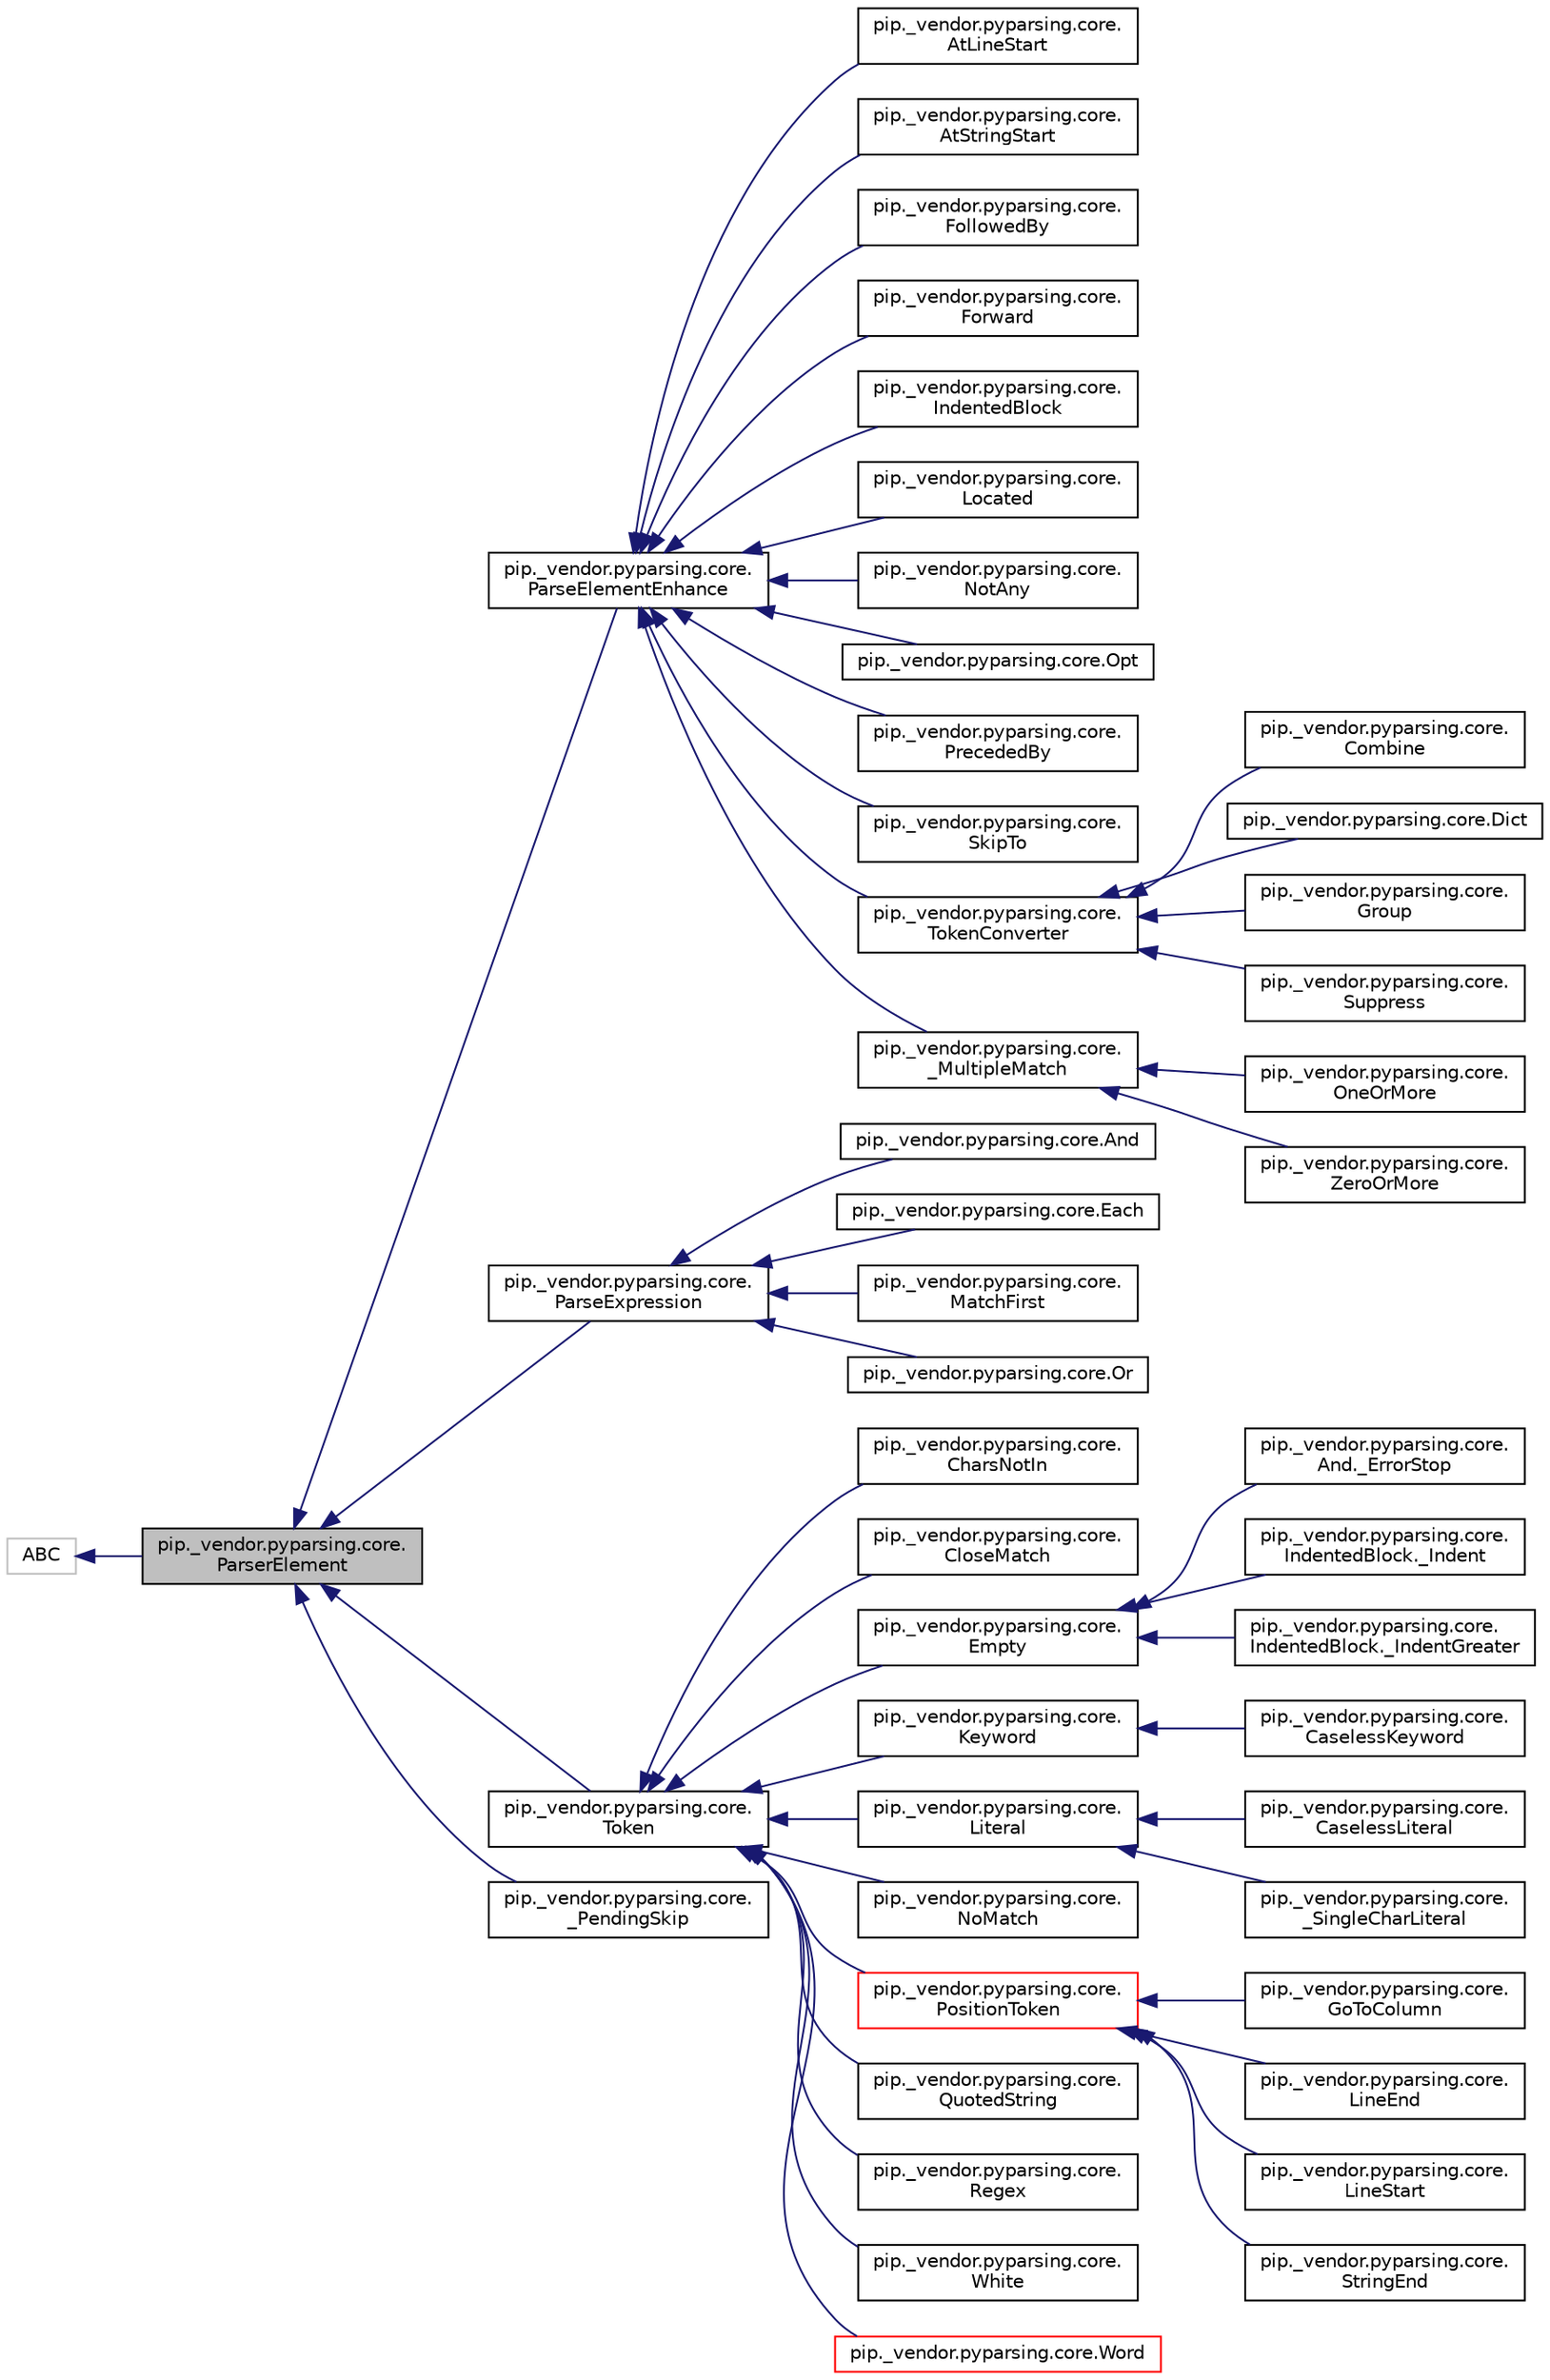 digraph "pip._vendor.pyparsing.core.ParserElement"
{
 // LATEX_PDF_SIZE
  edge [fontname="Helvetica",fontsize="10",labelfontname="Helvetica",labelfontsize="10"];
  node [fontname="Helvetica",fontsize="10",shape=record];
  rankdir="LR";
  Node1 [label="pip._vendor.pyparsing.core.\lParserElement",height=0.2,width=0.4,color="black", fillcolor="grey75", style="filled", fontcolor="black",tooltip=" "];
  Node2 -> Node1 [dir="back",color="midnightblue",fontsize="10",style="solid"];
  Node2 [label="ABC",height=0.2,width=0.4,color="grey75", fillcolor="white", style="filled",tooltip=" "];
  Node1 -> Node3 [dir="back",color="midnightblue",fontsize="10",style="solid"];
  Node3 [label="pip._vendor.pyparsing.core.\lParseElementEnhance",height=0.2,width=0.4,color="black", fillcolor="white", style="filled",URL="$classpip_1_1__vendor_1_1pyparsing_1_1core_1_1ParseElementEnhance.html",tooltip=" "];
  Node3 -> Node4 [dir="back",color="midnightblue",fontsize="10",style="solid"];
  Node4 [label="pip._vendor.pyparsing.core.\lAtLineStart",height=0.2,width=0.4,color="black", fillcolor="white", style="filled",URL="$classpip_1_1__vendor_1_1pyparsing_1_1core_1_1AtLineStart.html",tooltip=" "];
  Node3 -> Node5 [dir="back",color="midnightblue",fontsize="10",style="solid"];
  Node5 [label="pip._vendor.pyparsing.core.\lAtStringStart",height=0.2,width=0.4,color="black", fillcolor="white", style="filled",URL="$classpip_1_1__vendor_1_1pyparsing_1_1core_1_1AtStringStart.html",tooltip=" "];
  Node3 -> Node6 [dir="back",color="midnightblue",fontsize="10",style="solid"];
  Node6 [label="pip._vendor.pyparsing.core.\lFollowedBy",height=0.2,width=0.4,color="black", fillcolor="white", style="filled",URL="$classpip_1_1__vendor_1_1pyparsing_1_1core_1_1FollowedBy.html",tooltip=" "];
  Node3 -> Node7 [dir="back",color="midnightblue",fontsize="10",style="solid"];
  Node7 [label="pip._vendor.pyparsing.core.\lForward",height=0.2,width=0.4,color="black", fillcolor="white", style="filled",URL="$classpip_1_1__vendor_1_1pyparsing_1_1core_1_1Forward.html",tooltip=" "];
  Node3 -> Node8 [dir="back",color="midnightblue",fontsize="10",style="solid"];
  Node8 [label="pip._vendor.pyparsing.core.\lIndentedBlock",height=0.2,width=0.4,color="black", fillcolor="white", style="filled",URL="$classpip_1_1__vendor_1_1pyparsing_1_1core_1_1IndentedBlock.html",tooltip=" "];
  Node3 -> Node9 [dir="back",color="midnightblue",fontsize="10",style="solid"];
  Node9 [label="pip._vendor.pyparsing.core.\lLocated",height=0.2,width=0.4,color="black", fillcolor="white", style="filled",URL="$classpip_1_1__vendor_1_1pyparsing_1_1core_1_1Located.html",tooltip=" "];
  Node3 -> Node10 [dir="back",color="midnightblue",fontsize="10",style="solid"];
  Node10 [label="pip._vendor.pyparsing.core.\lNotAny",height=0.2,width=0.4,color="black", fillcolor="white", style="filled",URL="$classpip_1_1__vendor_1_1pyparsing_1_1core_1_1NotAny.html",tooltip=" "];
  Node3 -> Node11 [dir="back",color="midnightblue",fontsize="10",style="solid"];
  Node11 [label="pip._vendor.pyparsing.core.Opt",height=0.2,width=0.4,color="black", fillcolor="white", style="filled",URL="$classpip_1_1__vendor_1_1pyparsing_1_1core_1_1Opt.html",tooltip=" "];
  Node3 -> Node12 [dir="back",color="midnightblue",fontsize="10",style="solid"];
  Node12 [label="pip._vendor.pyparsing.core.\lPrecededBy",height=0.2,width=0.4,color="black", fillcolor="white", style="filled",URL="$classpip_1_1__vendor_1_1pyparsing_1_1core_1_1PrecededBy.html",tooltip=" "];
  Node3 -> Node13 [dir="back",color="midnightblue",fontsize="10",style="solid"];
  Node13 [label="pip._vendor.pyparsing.core.\lSkipTo",height=0.2,width=0.4,color="black", fillcolor="white", style="filled",URL="$classpip_1_1__vendor_1_1pyparsing_1_1core_1_1SkipTo.html",tooltip=" "];
  Node3 -> Node14 [dir="back",color="midnightblue",fontsize="10",style="solid"];
  Node14 [label="pip._vendor.pyparsing.core.\lTokenConverter",height=0.2,width=0.4,color="black", fillcolor="white", style="filled",URL="$classpip_1_1__vendor_1_1pyparsing_1_1core_1_1TokenConverter.html",tooltip=" "];
  Node14 -> Node15 [dir="back",color="midnightblue",fontsize="10",style="solid"];
  Node15 [label="pip._vendor.pyparsing.core.\lCombine",height=0.2,width=0.4,color="black", fillcolor="white", style="filled",URL="$classpip_1_1__vendor_1_1pyparsing_1_1core_1_1Combine.html",tooltip=" "];
  Node14 -> Node16 [dir="back",color="midnightblue",fontsize="10",style="solid"];
  Node16 [label="pip._vendor.pyparsing.core.Dict",height=0.2,width=0.4,color="black", fillcolor="white", style="filled",URL="$classpip_1_1__vendor_1_1pyparsing_1_1core_1_1Dict.html",tooltip=" "];
  Node14 -> Node17 [dir="back",color="midnightblue",fontsize="10",style="solid"];
  Node17 [label="pip._vendor.pyparsing.core.\lGroup",height=0.2,width=0.4,color="black", fillcolor="white", style="filled",URL="$classpip_1_1__vendor_1_1pyparsing_1_1core_1_1Group.html",tooltip=" "];
  Node14 -> Node18 [dir="back",color="midnightblue",fontsize="10",style="solid"];
  Node18 [label="pip._vendor.pyparsing.core.\lSuppress",height=0.2,width=0.4,color="black", fillcolor="white", style="filled",URL="$classpip_1_1__vendor_1_1pyparsing_1_1core_1_1Suppress.html",tooltip=" "];
  Node3 -> Node19 [dir="back",color="midnightblue",fontsize="10",style="solid"];
  Node19 [label="pip._vendor.pyparsing.core.\l_MultipleMatch",height=0.2,width=0.4,color="black", fillcolor="white", style="filled",URL="$classpip_1_1__vendor_1_1pyparsing_1_1core_1_1__MultipleMatch.html",tooltip=" "];
  Node19 -> Node20 [dir="back",color="midnightblue",fontsize="10",style="solid"];
  Node20 [label="pip._vendor.pyparsing.core.\lOneOrMore",height=0.2,width=0.4,color="black", fillcolor="white", style="filled",URL="$classpip_1_1__vendor_1_1pyparsing_1_1core_1_1OneOrMore.html",tooltip=" "];
  Node19 -> Node21 [dir="back",color="midnightblue",fontsize="10",style="solid"];
  Node21 [label="pip._vendor.pyparsing.core.\lZeroOrMore",height=0.2,width=0.4,color="black", fillcolor="white", style="filled",URL="$classpip_1_1__vendor_1_1pyparsing_1_1core_1_1ZeroOrMore.html",tooltip=" "];
  Node1 -> Node22 [dir="back",color="midnightblue",fontsize="10",style="solid"];
  Node22 [label="pip._vendor.pyparsing.core.\lParseExpression",height=0.2,width=0.4,color="black", fillcolor="white", style="filled",URL="$classpip_1_1__vendor_1_1pyparsing_1_1core_1_1ParseExpression.html",tooltip=" "];
  Node22 -> Node23 [dir="back",color="midnightblue",fontsize="10",style="solid"];
  Node23 [label="pip._vendor.pyparsing.core.And",height=0.2,width=0.4,color="black", fillcolor="white", style="filled",URL="$classpip_1_1__vendor_1_1pyparsing_1_1core_1_1And.html",tooltip=" "];
  Node22 -> Node24 [dir="back",color="midnightblue",fontsize="10",style="solid"];
  Node24 [label="pip._vendor.pyparsing.core.Each",height=0.2,width=0.4,color="black", fillcolor="white", style="filled",URL="$classpip_1_1__vendor_1_1pyparsing_1_1core_1_1Each.html",tooltip=" "];
  Node22 -> Node25 [dir="back",color="midnightblue",fontsize="10",style="solid"];
  Node25 [label="pip._vendor.pyparsing.core.\lMatchFirst",height=0.2,width=0.4,color="black", fillcolor="white", style="filled",URL="$classpip_1_1__vendor_1_1pyparsing_1_1core_1_1MatchFirst.html",tooltip=" "];
  Node22 -> Node26 [dir="back",color="midnightblue",fontsize="10",style="solid"];
  Node26 [label="pip._vendor.pyparsing.core.Or",height=0.2,width=0.4,color="black", fillcolor="white", style="filled",URL="$classpip_1_1__vendor_1_1pyparsing_1_1core_1_1Or.html",tooltip=" "];
  Node1 -> Node27 [dir="back",color="midnightblue",fontsize="10",style="solid"];
  Node27 [label="pip._vendor.pyparsing.core.\lToken",height=0.2,width=0.4,color="black", fillcolor="white", style="filled",URL="$classpip_1_1__vendor_1_1pyparsing_1_1core_1_1Token.html",tooltip=" "];
  Node27 -> Node28 [dir="back",color="midnightblue",fontsize="10",style="solid"];
  Node28 [label="pip._vendor.pyparsing.core.\lCharsNotIn",height=0.2,width=0.4,color="black", fillcolor="white", style="filled",URL="$classpip_1_1__vendor_1_1pyparsing_1_1core_1_1CharsNotIn.html",tooltip=" "];
  Node27 -> Node29 [dir="back",color="midnightblue",fontsize="10",style="solid"];
  Node29 [label="pip._vendor.pyparsing.core.\lCloseMatch",height=0.2,width=0.4,color="black", fillcolor="white", style="filled",URL="$classpip_1_1__vendor_1_1pyparsing_1_1core_1_1CloseMatch.html",tooltip=" "];
  Node27 -> Node30 [dir="back",color="midnightblue",fontsize="10",style="solid"];
  Node30 [label="pip._vendor.pyparsing.core.\lEmpty",height=0.2,width=0.4,color="black", fillcolor="white", style="filled",URL="$classpip_1_1__vendor_1_1pyparsing_1_1core_1_1Empty.html",tooltip=" "];
  Node30 -> Node31 [dir="back",color="midnightblue",fontsize="10",style="solid"];
  Node31 [label="pip._vendor.pyparsing.core.\lAnd._ErrorStop",height=0.2,width=0.4,color="black", fillcolor="white", style="filled",URL="$classpip_1_1__vendor_1_1pyparsing_1_1core_1_1And_1_1__ErrorStop.html",tooltip=" "];
  Node30 -> Node32 [dir="back",color="midnightblue",fontsize="10",style="solid"];
  Node32 [label="pip._vendor.pyparsing.core.\lIndentedBlock._Indent",height=0.2,width=0.4,color="black", fillcolor="white", style="filled",URL="$classpip_1_1__vendor_1_1pyparsing_1_1core_1_1IndentedBlock_1_1__Indent.html",tooltip=" "];
  Node30 -> Node33 [dir="back",color="midnightblue",fontsize="10",style="solid"];
  Node33 [label="pip._vendor.pyparsing.core.\lIndentedBlock._IndentGreater",height=0.2,width=0.4,color="black", fillcolor="white", style="filled",URL="$classpip_1_1__vendor_1_1pyparsing_1_1core_1_1IndentedBlock_1_1__IndentGreater.html",tooltip=" "];
  Node27 -> Node34 [dir="back",color="midnightblue",fontsize="10",style="solid"];
  Node34 [label="pip._vendor.pyparsing.core.\lKeyword",height=0.2,width=0.4,color="black", fillcolor="white", style="filled",URL="$classpip_1_1__vendor_1_1pyparsing_1_1core_1_1Keyword.html",tooltip=" "];
  Node34 -> Node35 [dir="back",color="midnightblue",fontsize="10",style="solid"];
  Node35 [label="pip._vendor.pyparsing.core.\lCaselessKeyword",height=0.2,width=0.4,color="black", fillcolor="white", style="filled",URL="$classpip_1_1__vendor_1_1pyparsing_1_1core_1_1CaselessKeyword.html",tooltip=" "];
  Node27 -> Node36 [dir="back",color="midnightblue",fontsize="10",style="solid"];
  Node36 [label="pip._vendor.pyparsing.core.\lLiteral",height=0.2,width=0.4,color="black", fillcolor="white", style="filled",URL="$classpip_1_1__vendor_1_1pyparsing_1_1core_1_1Literal.html",tooltip=" "];
  Node36 -> Node37 [dir="back",color="midnightblue",fontsize="10",style="solid"];
  Node37 [label="pip._vendor.pyparsing.core.\lCaselessLiteral",height=0.2,width=0.4,color="black", fillcolor="white", style="filled",URL="$classpip_1_1__vendor_1_1pyparsing_1_1core_1_1CaselessLiteral.html",tooltip=" "];
  Node36 -> Node38 [dir="back",color="midnightblue",fontsize="10",style="solid"];
  Node38 [label="pip._vendor.pyparsing.core.\l_SingleCharLiteral",height=0.2,width=0.4,color="black", fillcolor="white", style="filled",URL="$classpip_1_1__vendor_1_1pyparsing_1_1core_1_1__SingleCharLiteral.html",tooltip=" "];
  Node27 -> Node39 [dir="back",color="midnightblue",fontsize="10",style="solid"];
  Node39 [label="pip._vendor.pyparsing.core.\lNoMatch",height=0.2,width=0.4,color="black", fillcolor="white", style="filled",URL="$classpip_1_1__vendor_1_1pyparsing_1_1core_1_1NoMatch.html",tooltip=" "];
  Node27 -> Node40 [dir="back",color="midnightblue",fontsize="10",style="solid"];
  Node40 [label="pip._vendor.pyparsing.core.\lPositionToken",height=0.2,width=0.4,color="red", fillcolor="white", style="filled",URL="$classpip_1_1__vendor_1_1pyparsing_1_1core_1_1PositionToken.html",tooltip=" "];
  Node40 -> Node41 [dir="back",color="midnightblue",fontsize="10",style="solid"];
  Node41 [label="pip._vendor.pyparsing.core.\lGoToColumn",height=0.2,width=0.4,color="black", fillcolor="white", style="filled",URL="$classpip_1_1__vendor_1_1pyparsing_1_1core_1_1GoToColumn.html",tooltip=" "];
  Node40 -> Node42 [dir="back",color="midnightblue",fontsize="10",style="solid"];
  Node42 [label="pip._vendor.pyparsing.core.\lLineEnd",height=0.2,width=0.4,color="black", fillcolor="white", style="filled",URL="$classpip_1_1__vendor_1_1pyparsing_1_1core_1_1LineEnd.html",tooltip=" "];
  Node40 -> Node43 [dir="back",color="midnightblue",fontsize="10",style="solid"];
  Node43 [label="pip._vendor.pyparsing.core.\lLineStart",height=0.2,width=0.4,color="black", fillcolor="white", style="filled",URL="$classpip_1_1__vendor_1_1pyparsing_1_1core_1_1LineStart.html",tooltip=" "];
  Node40 -> Node44 [dir="back",color="midnightblue",fontsize="10",style="solid"];
  Node44 [label="pip._vendor.pyparsing.core.\lStringEnd",height=0.2,width=0.4,color="black", fillcolor="white", style="filled",URL="$classpip_1_1__vendor_1_1pyparsing_1_1core_1_1StringEnd.html",tooltip=" "];
  Node27 -> Node48 [dir="back",color="midnightblue",fontsize="10",style="solid"];
  Node48 [label="pip._vendor.pyparsing.core.\lQuotedString",height=0.2,width=0.4,color="black", fillcolor="white", style="filled",URL="$classpip_1_1__vendor_1_1pyparsing_1_1core_1_1QuotedString.html",tooltip=" "];
  Node27 -> Node49 [dir="back",color="midnightblue",fontsize="10",style="solid"];
  Node49 [label="pip._vendor.pyparsing.core.\lRegex",height=0.2,width=0.4,color="black", fillcolor="white", style="filled",URL="$classpip_1_1__vendor_1_1pyparsing_1_1core_1_1Regex.html",tooltip=" "];
  Node27 -> Node50 [dir="back",color="midnightblue",fontsize="10",style="solid"];
  Node50 [label="pip._vendor.pyparsing.core.\lWhite",height=0.2,width=0.4,color="black", fillcolor="white", style="filled",URL="$classpip_1_1__vendor_1_1pyparsing_1_1core_1_1White.html",tooltip=" "];
  Node27 -> Node51 [dir="back",color="midnightblue",fontsize="10",style="solid"];
  Node51 [label="pip._vendor.pyparsing.core.Word",height=0.2,width=0.4,color="red", fillcolor="white", style="filled",URL="$classpip_1_1__vendor_1_1pyparsing_1_1core_1_1Word.html",tooltip=" "];
  Node1 -> Node54 [dir="back",color="midnightblue",fontsize="10",style="solid"];
  Node54 [label="pip._vendor.pyparsing.core.\l_PendingSkip",height=0.2,width=0.4,color="black", fillcolor="white", style="filled",URL="$classpip_1_1__vendor_1_1pyparsing_1_1core_1_1__PendingSkip.html",tooltip=" "];
}

